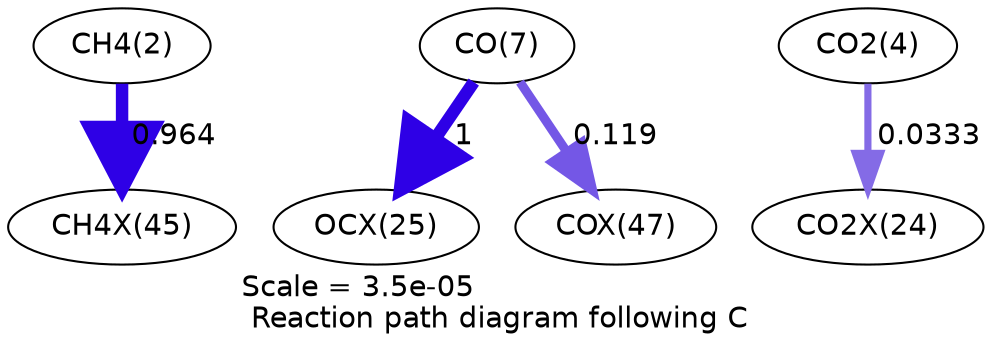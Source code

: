 digraph reaction_paths {
center=1;
s4 -> s32[fontname="Helvetica", penwidth=5.97, arrowsize=2.99, color="0.7, 1.46, 0.9"
, label=" 0.964"];
s9 -> s28[fontname="Helvetica", penwidth=6, arrowsize=3, color="0.7, 1.5, 0.9"
, label=" 1"];
s9 -> s33[fontname="Helvetica", penwidth=4.39, arrowsize=2.2, color="0.7, 0.619, 0.9"
, label=" 0.119"];
s6 -> s27[fontname="Helvetica", penwidth=3.43, arrowsize=1.72, color="0.7, 0.533, 0.9"
, label=" 0.0333"];
s4 [ fontname="Helvetica", label="CH4(2)"];
s6 [ fontname="Helvetica", label="CO2(4)"];
s9 [ fontname="Helvetica", label="CO(7)"];
s27 [ fontname="Helvetica", label="CO2X(24)"];
s28 [ fontname="Helvetica", label="OCX(25)"];
s32 [ fontname="Helvetica", label="CH4X(45)"];
s33 [ fontname="Helvetica", label="COX(47)"];
 label = "Scale = 3.5e-05\l Reaction path diagram following C";
 fontname = "Helvetica";
}
